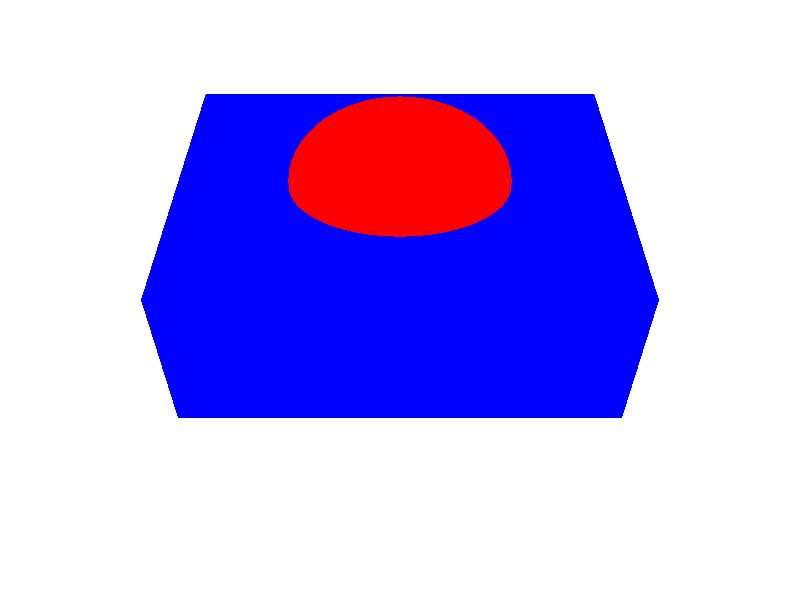 #include "colors.inc"          
#include "woods.inc"
#include "textures.inc"
#include "rand.inc"
/// La posicion de la camara
camera {
 location <0,2,-2>
 right x
 look_at <0,0,0>
	 angle 40
}
// Punto de luz
light_source {
 <-10,30,20>
 color rgb <1,1,1> // White
}                 

plane { // Floor
    <0,1,0>, 0 //Normal and distance
    texture { 
        pigment {
            color White
            } 
    } 
}

background{
    color Black
}


#local alturaTeclado = 2;
#local anchoTeclado = 1;
#local largoTeclado = 3;
#local factorEscaladoTeclado = 10;

#declare tecla =
union{
    box{ <-anchoTeclado,0,-anchoTeclado>, <anchoTeclado,anchoTeclado,anchoTeclado>	 	
	    pigment{color Blue}  
	    scale 0.5
	}
	sphere{ 
		<0,anchoTeclado/2,0>, 0.25 
		texture{ 
		    Ruby_Glass 
		    pigment{color Red filter 0.8 }   
		}
	}   
	sphere{ 
		<0,anchoTeclado/2,0>, 0.15 
		texture{ 
		    Ruby_Glass 
		    pigment{color White filter 0.8 }   
		}
	}   
}
              

object{tecla}